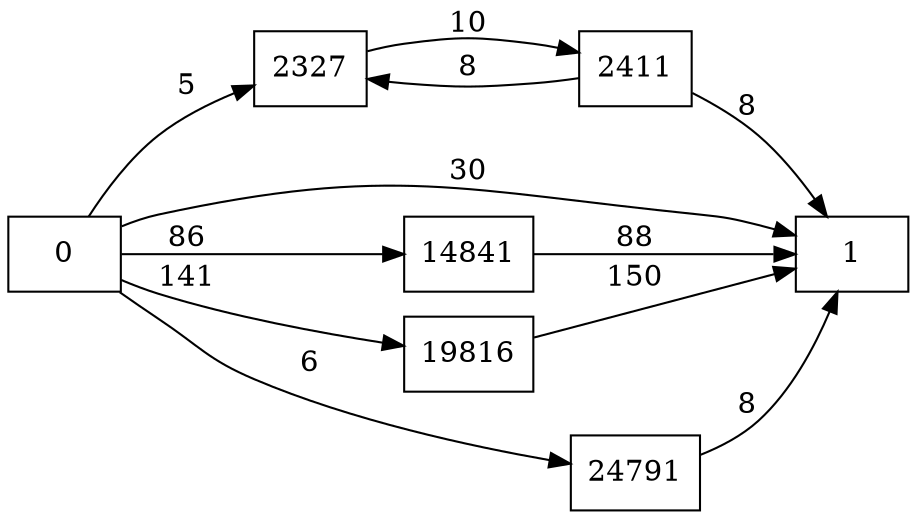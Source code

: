 digraph {
	graph [rankdir=LR]
	node [shape=rectangle]
	2327 -> 2411 [label=10]
	2411 -> 2327 [label=8]
	2411 -> 1 [label=8]
	14841 -> 1 [label=88]
	19816 -> 1 [label=150]
	24791 -> 1 [label=8]
	0 -> 2327 [label=5]
	0 -> 1 [label=30]
	0 -> 14841 [label=86]
	0 -> 19816 [label=141]
	0 -> 24791 [label=6]
}
